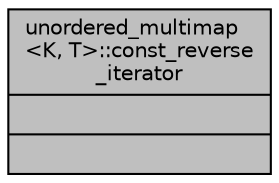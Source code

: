 digraph "unordered_multimap&lt;K, T&gt;::const_reverse_iterator"
{
 // INTERACTIVE_SVG=YES
  bgcolor="transparent";
  edge [fontname="Helvetica",fontsize="10",labelfontname="Helvetica",labelfontsize="10"];
  node [fontname="Helvetica",fontsize="10",shape=record];
  Node1 [label="{unordered_multimap\l\<K, T\>::const_reverse\l_iterator\n||}",height=0.2,width=0.4,color="black", fillcolor="grey75", style="filled", fontcolor="black"];
}
